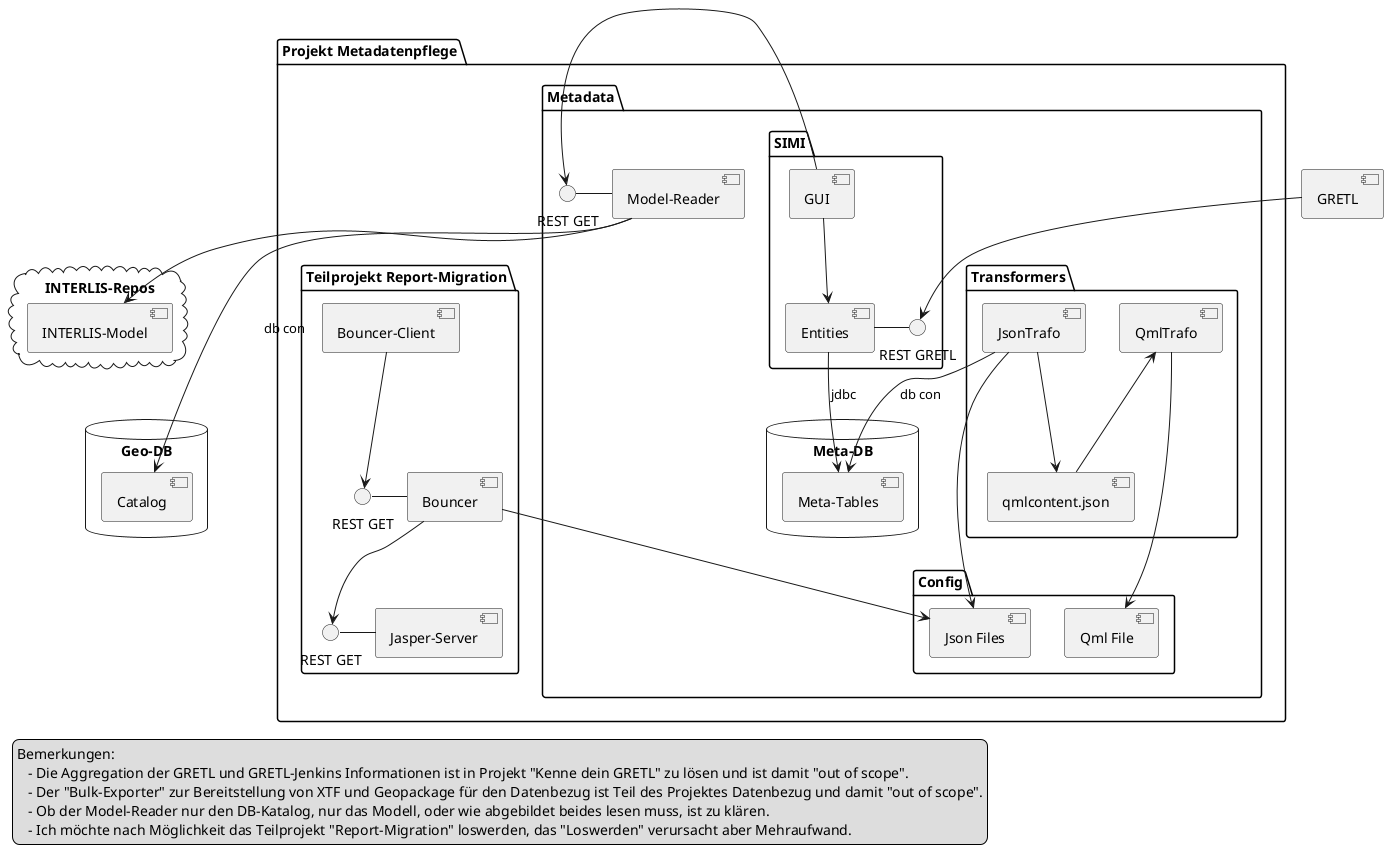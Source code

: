 @startuml
package "Projekt Metadatenpflege" {
    package "Metadata" {
        package "Transformers" {
            [JsonTrafo] as jt
            [QmlTrafo] as qt
            [qmlcontent.json] as qj

            jt --> qj
            qj -up-> qt
        }

        package "Config" {
            [Json Files] as json
            [Qml File] as qml
        }

        package "SIMI" {
            [GUI] as gui
            [Entities] as class
            () "REST GRETL" as gi

            gui --> class
            gi - class
        }

        database "Meta-DB" {
            [Meta-Tables] as mdb
        }

		together {
          [Model-Reader] as mr
          () "REST GET" as mri
          mr - mri
        }
        gui -left-> mri

        class --> mdb : jdbc
        jt --> mdb : db con

        jt --> json
        qt --> qml
    }

    package "Teilprojekt Report-Migration"{
        [Bouncer-Client] as client

        [Bouncer] as bouncer
        () "REST GET" as bi
        bi - bouncer

        [Jasper-Server] as jasper
        () "REST GET" as ji
        ji - jasper

        client --> bi
        bouncer --> json
        bouncer --> ji
    }
}

cloud "INTERLIS-Repos" {
    [INTERLIS-Model] as model
}
mr --> model

database "Geo-DB" {
    [Catalog] as cat
}
mr --> cat : db con

[GRETL] as gretl
gretl --> gi

qj -[hidden]-> json
model -[hidden]-> cat

legend left
	Bemerkungen:
    - Die Aggregation der GRETL und GRETL-Jenkins Informationen ist in Projekt "Kenne dein GRETL" zu lösen und ist damit "out of scope".
    - Der "Bulk-Exporter" zur Bereitstellung von XTF und Geopackage für den Datenbezug ist Teil des Projektes Datenbezug und damit "out of scope".
    - Ob der Model-Reader nur den DB-Katalog, nur das Modell, oder wie abgebildet beides lesen muss, ist zu klären.
    - Ich möchte nach Möglichkeit das Teilprojekt "Report-Migration" loswerden, das "Loswerden" verursacht aber Mehraufwand.
endlegend
@enduml